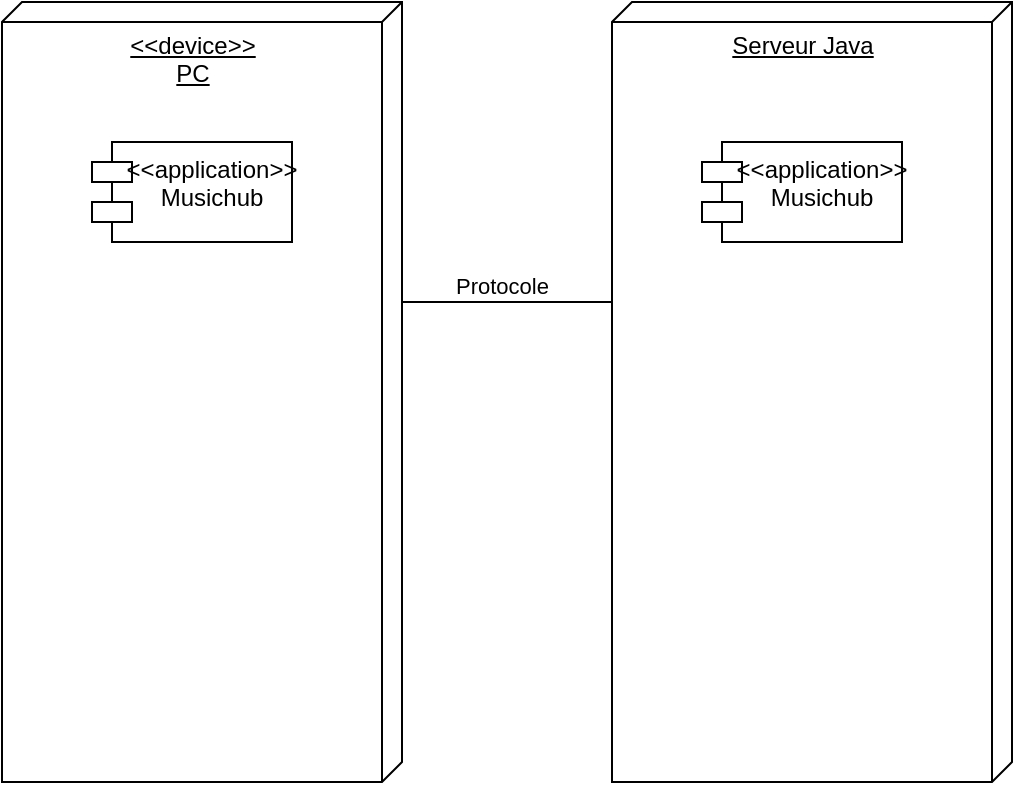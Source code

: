 <mxfile version="14.6.6" type="device"><diagram id="wwbSTKDfgIr1LJPaegkK" name="Page-1"><mxGraphModel dx="984" dy="393" grid="1" gridSize="10" guides="1" tooltips="1" connect="1" arrows="1" fold="1" page="1" pageScale="1" pageWidth="827" pageHeight="1169" math="0" shadow="0"><root><mxCell id="0"/><mxCell id="1" parent="0"/><mxCell id="oJx1bJHp7VDJhztl5IRD-7" value="&amp;lt;&amp;lt;device&amp;gt;&amp;gt;&lt;br&gt;PC" style="verticalAlign=top;align=center;spacingTop=8;spacingLeft=2;spacingRight=12;shape=cube;size=10;direction=south;fontStyle=4;html=1;" vertex="1" parent="1"><mxGeometry x="110" y="170" width="200" height="390" as="geometry"/></mxCell><mxCell id="oJx1bJHp7VDJhztl5IRD-8" value="&lt;&lt;application&gt;&gt;&#10;Musichub" style="shape=module;align=left;spacingLeft=20;align=center;verticalAlign=top;" vertex="1" parent="1"><mxGeometry x="155" y="240" width="100" height="50" as="geometry"/></mxCell><mxCell id="oJx1bJHp7VDJhztl5IRD-9" value="Serveur Java" style="verticalAlign=top;align=center;spacingTop=8;spacingLeft=2;spacingRight=12;shape=cube;size=10;direction=south;fontStyle=4;html=1;" vertex="1" parent="1"><mxGeometry x="415" y="170" width="200" height="390" as="geometry"/></mxCell><mxCell id="oJx1bJHp7VDJhztl5IRD-10" value="&lt;&lt;application&gt;&gt;&#10;Musichub" style="shape=module;align=left;spacingLeft=20;align=center;verticalAlign=top;" vertex="1" parent="1"><mxGeometry x="460" y="240" width="100" height="50" as="geometry"/></mxCell><mxCell id="oJx1bJHp7VDJhztl5IRD-11" value="" style="endArrow=none;html=1;edgeStyle=orthogonalEdgeStyle;" edge="1" parent="1"><mxGeometry relative="1" as="geometry"><mxPoint x="310" y="320" as="sourcePoint"/><mxPoint x="415" y="320" as="targetPoint"/></mxGeometry></mxCell><mxCell id="oJx1bJHp7VDJhztl5IRD-12" value="Protocole" style="edgeLabel;resizable=0;html=1;align=left;verticalAlign=bottom;" connectable="0" vertex="1" parent="oJx1bJHp7VDJhztl5IRD-11"><mxGeometry x="-1" relative="1" as="geometry"><mxPoint x="25" as="offset"/></mxGeometry></mxCell></root></mxGraphModel></diagram></mxfile>